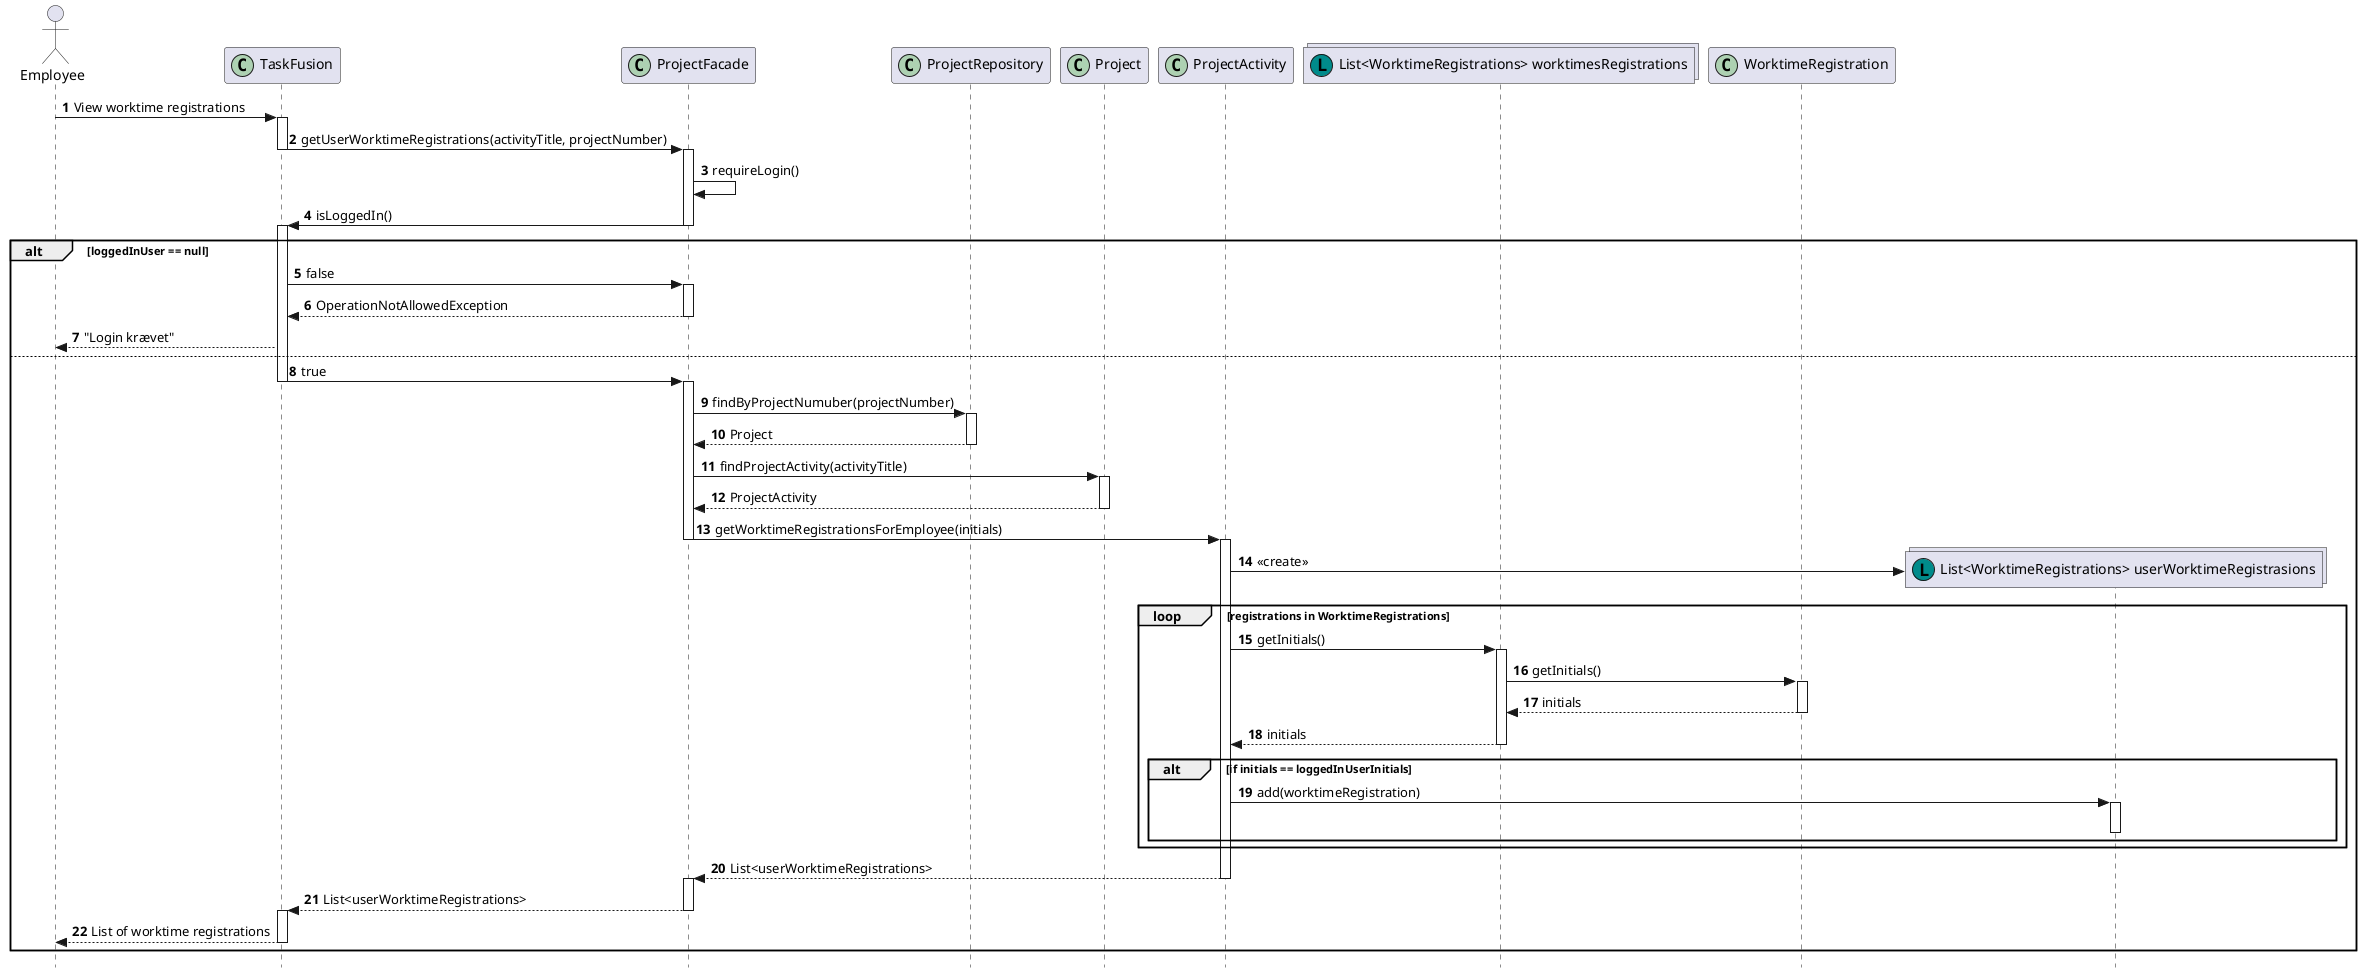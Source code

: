 @startuml seqViewWorktime
autonumber
hide footbox
skinparam style strictuml
hide unlinked
actor "Employee" as employee
participant "TaskFusion" as app << (C,#ADD1B2) >>
participant "ProjectFacade" as projectfacade << (C,#ADD1B2) >>
participant "ProjectRepository" as projectrepo << (C,#ADD1B2) >>
participant "Project" as project << (C,#ADD1B2) >>
participant "ProjectActivity" as projectactivity << (C,#ADD1B2) >>
collections "List<WorktimeRegistrations> worktimesRegistrations" as wts << (L, DarkCyan) >>
participant "WorktimeRegistration" as wt << (C,#ADD1B2) >>
collections "List<WorktimeRegistrations> userWorktimeRegistrasions" as empwts << (L, DarkCyan) >>
employee -> app++: View worktime registrations
app -> projectfacade--++: getUserWorktimeRegistrations(activityTitle, projectNumber)
projectfacade -> projectfacade: requireLogin()
projectfacade -> app--++: isLoggedIn()
alt loggedInUser == null
    app -> projectfacade++: false
    projectfacade --> app--: OperationNotAllowedException
    app --> employee: "Login krævet"
else
    app -> projectfacade--++: true
    projectfacade -> projectrepo++: findByProjectNumuber(projectNumber)
    projectrepo --> projectfacade--: Project
    projectfacade -> project++: findProjectActivity(activityTitle)
    project --> projectfacade--: ProjectActivity
    projectfacade -> projectactivity--++: getWorktimeRegistrationsForEmployee(initials)
    projectactivity -> empwts**: <<create>>
    loop registrations in WorktimeRegistrations
        projectactivity -> wts++: getInitials()
        wts -> wt++: getInitials()
        wt --> wts--: initials
        wts --> projectactivity--: initials
        alt if initials == loggedInUserInitials
            projectactivity -> empwts++: add(worktimeRegistration)
            deactivate empwts
        end
    end
    projectactivity --> projectfacade--++: List<userWorktimeRegistrations>
    projectfacade --> app--++: List<userWorktimeRegistrations>
    app --> employee --: List of worktime registrations
end

@enduml
